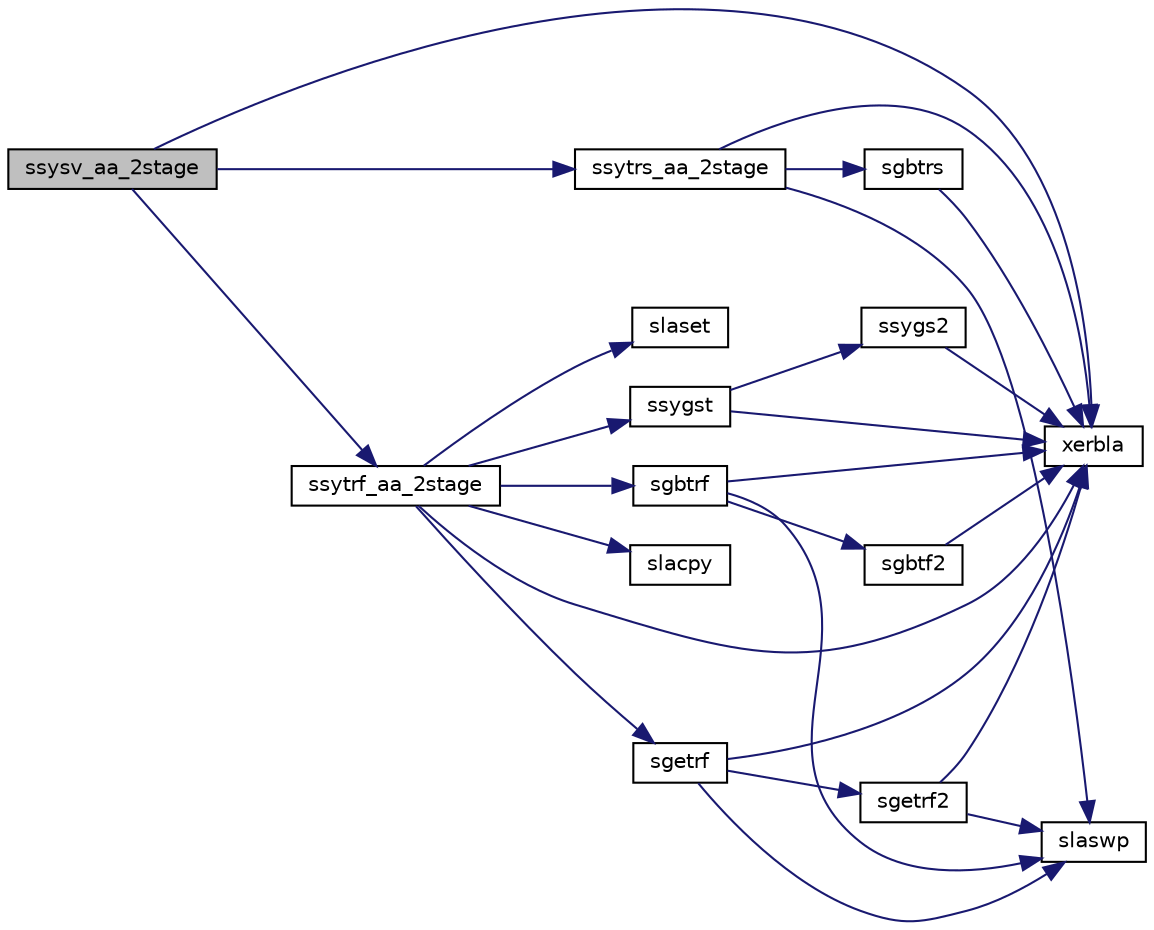 digraph "ssysv_aa_2stage"
{
 // LATEX_PDF_SIZE
  edge [fontname="Helvetica",fontsize="10",labelfontname="Helvetica",labelfontsize="10"];
  node [fontname="Helvetica",fontsize="10",shape=record];
  rankdir="LR";
  Node1 [label="ssysv_aa_2stage",height=0.2,width=0.4,color="black", fillcolor="grey75", style="filled", fontcolor="black",tooltip="SSYSV_AA_2STAGE computes the solution to system of linear equations A * X = B for SY matrices"];
  Node1 -> Node2 [color="midnightblue",fontsize="10",style="solid",fontname="Helvetica"];
  Node2 [label="ssytrf_aa_2stage",height=0.2,width=0.4,color="black", fillcolor="white", style="filled",URL="$ssytrf__aa__2stage_8f.html#ad1b49392866a54aaaf3fb905a28f2cdc",tooltip="SSYTRF_AA_2STAGE"];
  Node2 -> Node3 [color="midnightblue",fontsize="10",style="solid",fontname="Helvetica"];
  Node3 [label="sgbtrf",height=0.2,width=0.4,color="black", fillcolor="white", style="filled",URL="$sgbtrf_8f.html#acebccf97a748c611292ce5e6b05d2168",tooltip="SGBTRF"];
  Node3 -> Node4 [color="midnightblue",fontsize="10",style="solid",fontname="Helvetica"];
  Node4 [label="sgbtf2",height=0.2,width=0.4,color="black", fillcolor="white", style="filled",URL="$sgbtf2_8f.html#a0bcc0fe084053d5fb44740646a0abcb9",tooltip="SGBTF2 computes the LU factorization of a general band matrix using the unblocked version of the algo..."];
  Node4 -> Node5 [color="midnightblue",fontsize="10",style="solid",fontname="Helvetica"];
  Node5 [label="xerbla",height=0.2,width=0.4,color="black", fillcolor="white", style="filled",URL="$xerbla_8f.html#a377ee61015baf8dea7770b3a404b1c07",tooltip="XERBLA"];
  Node3 -> Node6 [color="midnightblue",fontsize="10",style="solid",fontname="Helvetica"];
  Node6 [label="slaswp",height=0.2,width=0.4,color="black", fillcolor="white", style="filled",URL="$slaswp_8f.html#acb14404955e1b301d7877892a3c83f3d",tooltip="SLASWP performs a series of row interchanges on a general rectangular matrix."];
  Node3 -> Node5 [color="midnightblue",fontsize="10",style="solid",fontname="Helvetica"];
  Node2 -> Node7 [color="midnightblue",fontsize="10",style="solid",fontname="Helvetica"];
  Node7 [label="sgetrf",height=0.2,width=0.4,color="black", fillcolor="white", style="filled",URL="$sgetrf_8f.html#a8d99c11b94db3d5eac75cac46a0f2e17",tooltip="SGETRF"];
  Node7 -> Node8 [color="midnightblue",fontsize="10",style="solid",fontname="Helvetica"];
  Node8 [label="sgetrf2",height=0.2,width=0.4,color="black", fillcolor="white", style="filled",URL="$sgetrf2_8f.html#a4f76117b1ac28f73144480945cbc5200",tooltip="SGETRF2"];
  Node8 -> Node6 [color="midnightblue",fontsize="10",style="solid",fontname="Helvetica"];
  Node8 -> Node5 [color="midnightblue",fontsize="10",style="solid",fontname="Helvetica"];
  Node7 -> Node6 [color="midnightblue",fontsize="10",style="solid",fontname="Helvetica"];
  Node7 -> Node5 [color="midnightblue",fontsize="10",style="solid",fontname="Helvetica"];
  Node2 -> Node9 [color="midnightblue",fontsize="10",style="solid",fontname="Helvetica"];
  Node9 [label="slacpy",height=0.2,width=0.4,color="black", fillcolor="white", style="filled",URL="$slacpy_8f.html#a7780c991533ce8dd1f2c22ae2d563f08",tooltip="SLACPY copies all or part of one two-dimensional array to another."];
  Node2 -> Node10 [color="midnightblue",fontsize="10",style="solid",fontname="Helvetica"];
  Node10 [label="slaset",height=0.2,width=0.4,color="black", fillcolor="white", style="filled",URL="$slaset_8f.html#a6174184453f17ad7cc3488044325d5ac",tooltip="SLASET initializes the off-diagonal elements and the diagonal elements of a matrix to given values."];
  Node2 -> Node11 [color="midnightblue",fontsize="10",style="solid",fontname="Helvetica"];
  Node11 [label="ssygst",height=0.2,width=0.4,color="black", fillcolor="white", style="filled",URL="$ssygst_8f.html#aef1e992af47469e70d21e80c16d67d1b",tooltip="SSYGST"];
  Node11 -> Node12 [color="midnightblue",fontsize="10",style="solid",fontname="Helvetica"];
  Node12 [label="ssygs2",height=0.2,width=0.4,color="black", fillcolor="white", style="filled",URL="$ssygs2_8f.html#a0ea1b814a88acd6907337680dc1fde81",tooltip="SSYGS2 reduces a symmetric definite generalized eigenproblem to standard form, using the factorizatio..."];
  Node12 -> Node5 [color="midnightblue",fontsize="10",style="solid",fontname="Helvetica"];
  Node11 -> Node5 [color="midnightblue",fontsize="10",style="solid",fontname="Helvetica"];
  Node2 -> Node5 [color="midnightblue",fontsize="10",style="solid",fontname="Helvetica"];
  Node1 -> Node13 [color="midnightblue",fontsize="10",style="solid",fontname="Helvetica"];
  Node13 [label="ssytrs_aa_2stage",height=0.2,width=0.4,color="black", fillcolor="white", style="filled",URL="$ssytrs__aa__2stage_8f.html#a7f826d71f9e154ac2935ee89ee655cb5",tooltip="SSYTRS_AA_2STAGE"];
  Node13 -> Node14 [color="midnightblue",fontsize="10",style="solid",fontname="Helvetica"];
  Node14 [label="sgbtrs",height=0.2,width=0.4,color="black", fillcolor="white", style="filled",URL="$sgbtrs_8f.html#a1ca828b2948fbb78c91ed3e2961bcbd2",tooltip="SGBTRS"];
  Node14 -> Node5 [color="midnightblue",fontsize="10",style="solid",fontname="Helvetica"];
  Node13 -> Node6 [color="midnightblue",fontsize="10",style="solid",fontname="Helvetica"];
  Node13 -> Node5 [color="midnightblue",fontsize="10",style="solid",fontname="Helvetica"];
  Node1 -> Node5 [color="midnightblue",fontsize="10",style="solid",fontname="Helvetica"];
}
